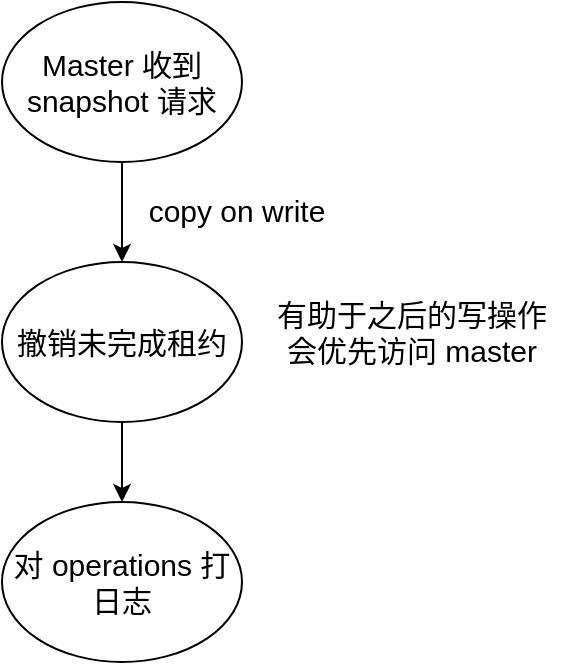 <mxfile version="13.6.9" type="github">
  <diagram id="vguHIWiOaxnCjFPLqQ26" name="Page-1">
    <mxGraphModel dx="1422" dy="745" grid="1" gridSize="10" guides="1" tooltips="1" connect="1" arrows="1" fold="1" page="1" pageScale="1" pageWidth="827" pageHeight="1169" math="0" shadow="0">
      <root>
        <mxCell id="0" />
        <mxCell id="1" parent="0" />
        <mxCell id="HJXHM5gThBq5zjt-Drg2-3" value="" style="edgeStyle=orthogonalEdgeStyle;rounded=0;orthogonalLoop=1;jettySize=auto;html=1;" edge="1" parent="1" source="HJXHM5gThBq5zjt-Drg2-1" target="HJXHM5gThBq5zjt-Drg2-2">
          <mxGeometry relative="1" as="geometry" />
        </mxCell>
        <mxCell id="HJXHM5gThBq5zjt-Drg2-1" value="&lt;font style=&quot;font-size: 15px&quot;&gt;Master 收到&lt;br&gt;snapshot 请求&lt;/font&gt;" style="ellipse;whiteSpace=wrap;html=1;" vertex="1" parent="1">
          <mxGeometry x="200" y="50" width="120" height="80" as="geometry" />
        </mxCell>
        <mxCell id="HJXHM5gThBq5zjt-Drg2-6" value="" style="edgeStyle=orthogonalEdgeStyle;rounded=0;orthogonalLoop=1;jettySize=auto;html=1;" edge="1" parent="1" source="HJXHM5gThBq5zjt-Drg2-2" target="HJXHM5gThBq5zjt-Drg2-5">
          <mxGeometry relative="1" as="geometry" />
        </mxCell>
        <mxCell id="HJXHM5gThBq5zjt-Drg2-2" value="&lt;font style=&quot;font-size: 15px&quot;&gt;撤销未完成租约&lt;/font&gt;" style="ellipse;whiteSpace=wrap;html=1;" vertex="1" parent="1">
          <mxGeometry x="200" y="180" width="120" height="80" as="geometry" />
        </mxCell>
        <mxCell id="HJXHM5gThBq5zjt-Drg2-4" value="&lt;font style=&quot;font-size: 15px&quot;&gt;有助于之后的写操作会优先访问 master&lt;/font&gt;" style="text;html=1;strokeColor=none;fillColor=none;align=center;verticalAlign=middle;whiteSpace=wrap;rounded=0;" vertex="1" parent="1">
          <mxGeometry x="330" y="180" width="150" height="70" as="geometry" />
        </mxCell>
        <mxCell id="HJXHM5gThBq5zjt-Drg2-5" value="&lt;font style=&quot;font-size: 15px&quot;&gt;对 operations 打日志&lt;/font&gt;" style="ellipse;whiteSpace=wrap;html=1;" vertex="1" parent="1">
          <mxGeometry x="200" y="300" width="120" height="80" as="geometry" />
        </mxCell>
        <mxCell id="HJXHM5gThBq5zjt-Drg2-7" value="&lt;font style=&quot;font-size: 15px&quot;&gt;copy on write&lt;/font&gt;" style="text;html=1;align=center;verticalAlign=middle;resizable=0;points=[];autosize=1;" vertex="1" parent="1">
          <mxGeometry x="267" y="144" width="100" height="20" as="geometry" />
        </mxCell>
      </root>
    </mxGraphModel>
  </diagram>
</mxfile>
